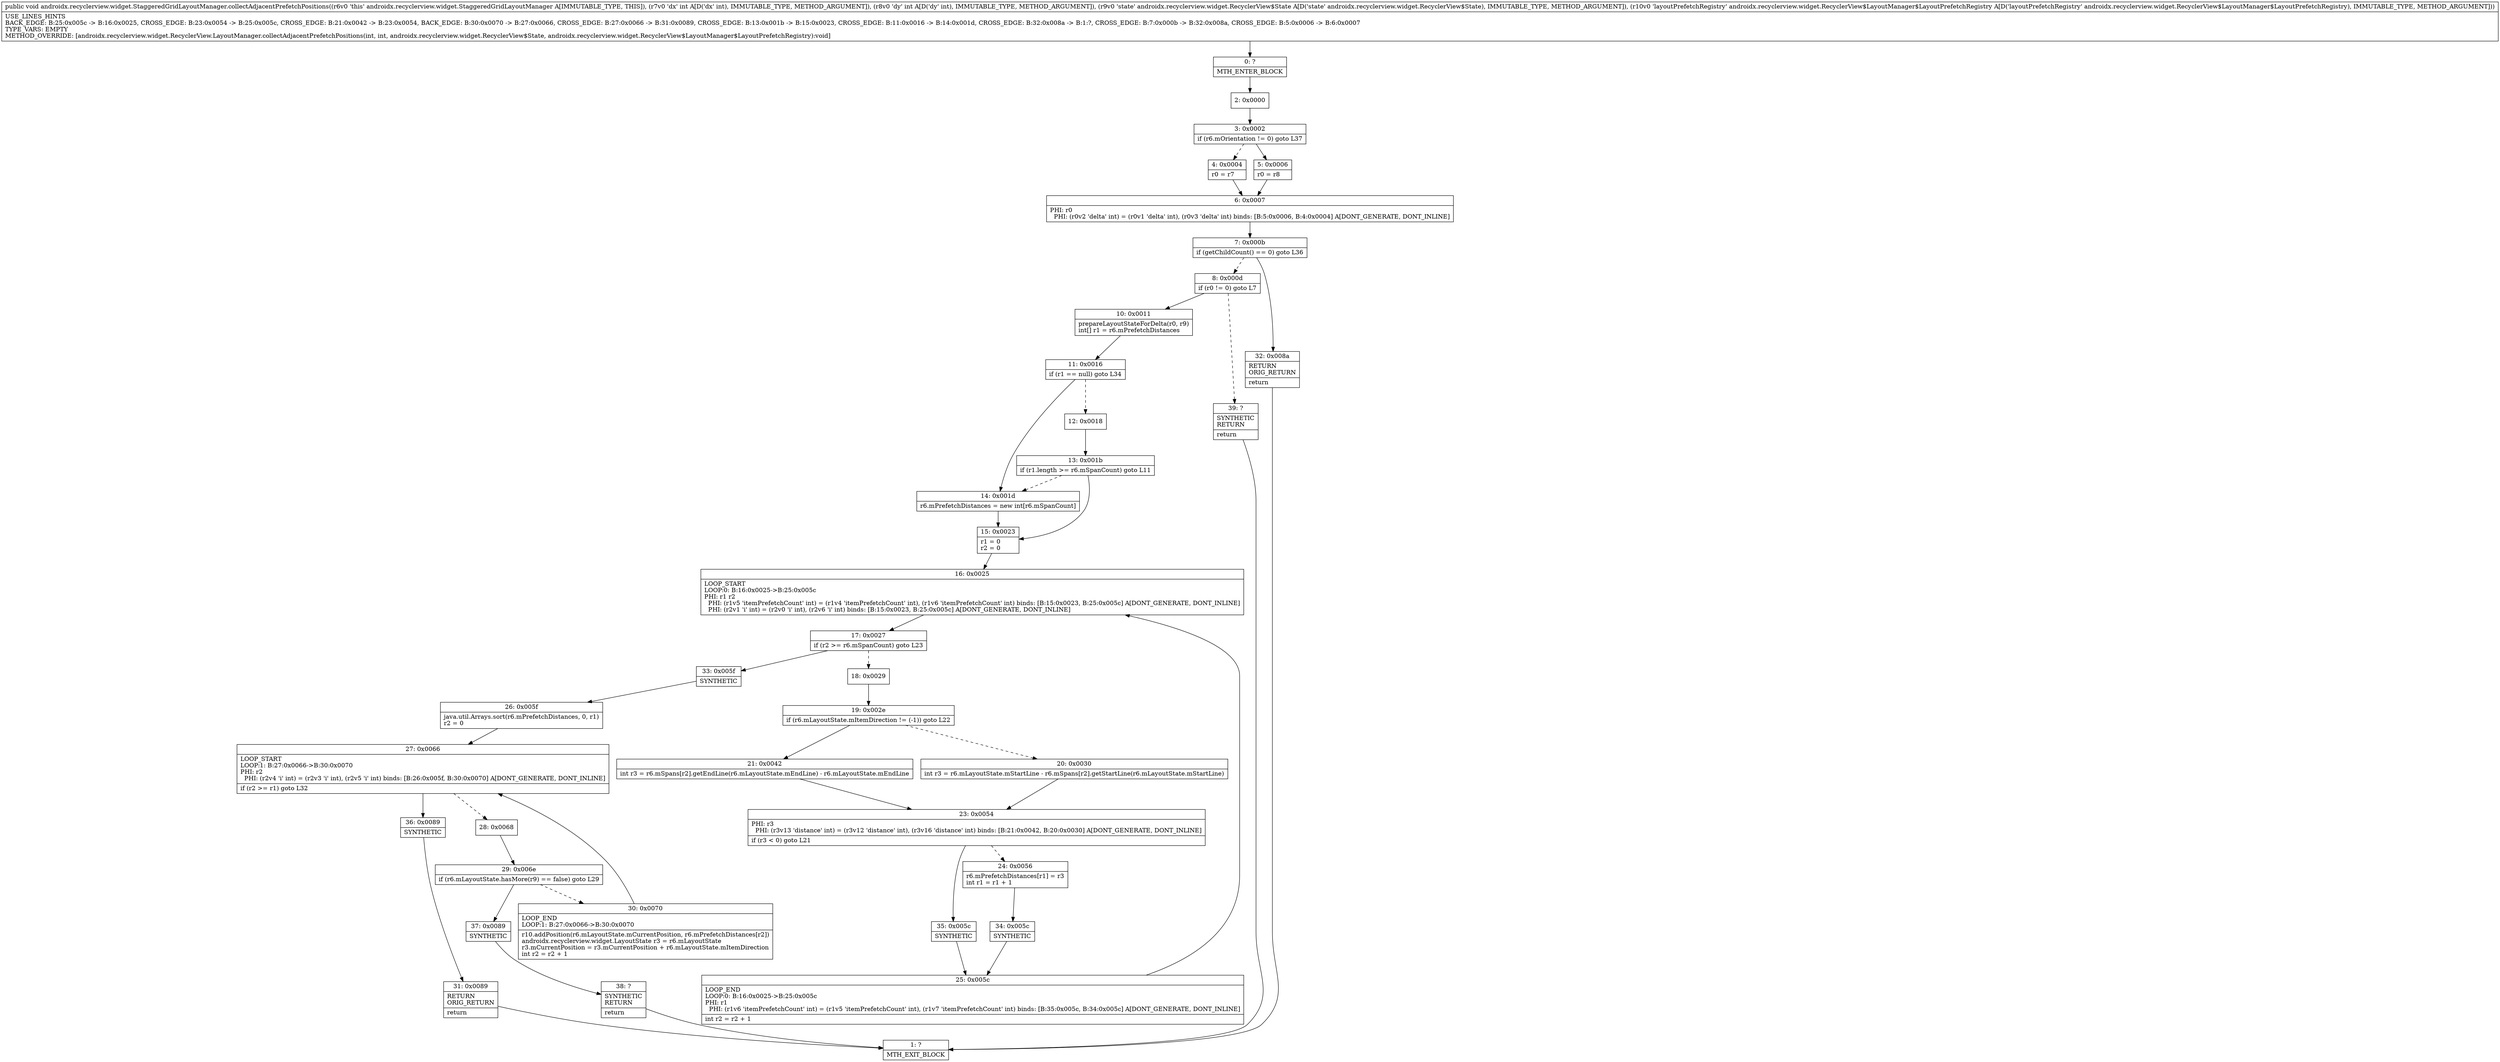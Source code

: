 digraph "CFG forandroidx.recyclerview.widget.StaggeredGridLayoutManager.collectAdjacentPrefetchPositions(IILandroidx\/recyclerview\/widget\/RecyclerView$State;Landroidx\/recyclerview\/widget\/RecyclerView$LayoutManager$LayoutPrefetchRegistry;)V" {
Node_0 [shape=record,label="{0\:\ ?|MTH_ENTER_BLOCK\l}"];
Node_2 [shape=record,label="{2\:\ 0x0000}"];
Node_3 [shape=record,label="{3\:\ 0x0002|if (r6.mOrientation != 0) goto L37\l}"];
Node_4 [shape=record,label="{4\:\ 0x0004|r0 = r7\l}"];
Node_6 [shape=record,label="{6\:\ 0x0007|PHI: r0 \l  PHI: (r0v2 'delta' int) = (r0v1 'delta' int), (r0v3 'delta' int) binds: [B:5:0x0006, B:4:0x0004] A[DONT_GENERATE, DONT_INLINE]\l}"];
Node_7 [shape=record,label="{7\:\ 0x000b|if (getChildCount() == 0) goto L36\l}"];
Node_8 [shape=record,label="{8\:\ 0x000d|if (r0 != 0) goto L7\l}"];
Node_10 [shape=record,label="{10\:\ 0x0011|prepareLayoutStateForDelta(r0, r9)\lint[] r1 = r6.mPrefetchDistances\l}"];
Node_11 [shape=record,label="{11\:\ 0x0016|if (r1 == null) goto L34\l}"];
Node_12 [shape=record,label="{12\:\ 0x0018}"];
Node_13 [shape=record,label="{13\:\ 0x001b|if (r1.length \>= r6.mSpanCount) goto L11\l}"];
Node_15 [shape=record,label="{15\:\ 0x0023|r1 = 0\lr2 = 0\l}"];
Node_16 [shape=record,label="{16\:\ 0x0025|LOOP_START\lLOOP:0: B:16:0x0025\-\>B:25:0x005c\lPHI: r1 r2 \l  PHI: (r1v5 'itemPrefetchCount' int) = (r1v4 'itemPrefetchCount' int), (r1v6 'itemPrefetchCount' int) binds: [B:15:0x0023, B:25:0x005c] A[DONT_GENERATE, DONT_INLINE]\l  PHI: (r2v1 'i' int) = (r2v0 'i' int), (r2v6 'i' int) binds: [B:15:0x0023, B:25:0x005c] A[DONT_GENERATE, DONT_INLINE]\l}"];
Node_17 [shape=record,label="{17\:\ 0x0027|if (r2 \>= r6.mSpanCount) goto L23\l}"];
Node_18 [shape=record,label="{18\:\ 0x0029}"];
Node_19 [shape=record,label="{19\:\ 0x002e|if (r6.mLayoutState.mItemDirection != (\-1)) goto L22\l}"];
Node_20 [shape=record,label="{20\:\ 0x0030|int r3 = r6.mLayoutState.mStartLine \- r6.mSpans[r2].getStartLine(r6.mLayoutState.mStartLine)\l}"];
Node_23 [shape=record,label="{23\:\ 0x0054|PHI: r3 \l  PHI: (r3v13 'distance' int) = (r3v12 'distance' int), (r3v16 'distance' int) binds: [B:21:0x0042, B:20:0x0030] A[DONT_GENERATE, DONT_INLINE]\l|if (r3 \< 0) goto L21\l}"];
Node_24 [shape=record,label="{24\:\ 0x0056|r6.mPrefetchDistances[r1] = r3\lint r1 = r1 + 1\l}"];
Node_34 [shape=record,label="{34\:\ 0x005c|SYNTHETIC\l}"];
Node_25 [shape=record,label="{25\:\ 0x005c|LOOP_END\lLOOP:0: B:16:0x0025\-\>B:25:0x005c\lPHI: r1 \l  PHI: (r1v6 'itemPrefetchCount' int) = (r1v5 'itemPrefetchCount' int), (r1v7 'itemPrefetchCount' int) binds: [B:35:0x005c, B:34:0x005c] A[DONT_GENERATE, DONT_INLINE]\l|int r2 = r2 + 1\l}"];
Node_35 [shape=record,label="{35\:\ 0x005c|SYNTHETIC\l}"];
Node_21 [shape=record,label="{21\:\ 0x0042|int r3 = r6.mSpans[r2].getEndLine(r6.mLayoutState.mEndLine) \- r6.mLayoutState.mEndLine\l}"];
Node_33 [shape=record,label="{33\:\ 0x005f|SYNTHETIC\l}"];
Node_26 [shape=record,label="{26\:\ 0x005f|java.util.Arrays.sort(r6.mPrefetchDistances, 0, r1)\lr2 = 0\l}"];
Node_27 [shape=record,label="{27\:\ 0x0066|LOOP_START\lLOOP:1: B:27:0x0066\-\>B:30:0x0070\lPHI: r2 \l  PHI: (r2v4 'i' int) = (r2v3 'i' int), (r2v5 'i' int) binds: [B:26:0x005f, B:30:0x0070] A[DONT_GENERATE, DONT_INLINE]\l|if (r2 \>= r1) goto L32\l}"];
Node_28 [shape=record,label="{28\:\ 0x0068}"];
Node_29 [shape=record,label="{29\:\ 0x006e|if (r6.mLayoutState.hasMore(r9) == false) goto L29\l}"];
Node_30 [shape=record,label="{30\:\ 0x0070|LOOP_END\lLOOP:1: B:27:0x0066\-\>B:30:0x0070\l|r10.addPosition(r6.mLayoutState.mCurrentPosition, r6.mPrefetchDistances[r2])\landroidx.recyclerview.widget.LayoutState r3 = r6.mLayoutState\lr3.mCurrentPosition = r3.mCurrentPosition + r6.mLayoutState.mItemDirection\lint r2 = r2 + 1\l}"];
Node_37 [shape=record,label="{37\:\ 0x0089|SYNTHETIC\l}"];
Node_38 [shape=record,label="{38\:\ ?|SYNTHETIC\lRETURN\l|return\l}"];
Node_1 [shape=record,label="{1\:\ ?|MTH_EXIT_BLOCK\l}"];
Node_36 [shape=record,label="{36\:\ 0x0089|SYNTHETIC\l}"];
Node_31 [shape=record,label="{31\:\ 0x0089|RETURN\lORIG_RETURN\l|return\l}"];
Node_14 [shape=record,label="{14\:\ 0x001d|r6.mPrefetchDistances = new int[r6.mSpanCount]\l}"];
Node_39 [shape=record,label="{39\:\ ?|SYNTHETIC\lRETURN\l|return\l}"];
Node_32 [shape=record,label="{32\:\ 0x008a|RETURN\lORIG_RETURN\l|return\l}"];
Node_5 [shape=record,label="{5\:\ 0x0006|r0 = r8\l}"];
MethodNode[shape=record,label="{public void androidx.recyclerview.widget.StaggeredGridLayoutManager.collectAdjacentPrefetchPositions((r6v0 'this' androidx.recyclerview.widget.StaggeredGridLayoutManager A[IMMUTABLE_TYPE, THIS]), (r7v0 'dx' int A[D('dx' int), IMMUTABLE_TYPE, METHOD_ARGUMENT]), (r8v0 'dy' int A[D('dy' int), IMMUTABLE_TYPE, METHOD_ARGUMENT]), (r9v0 'state' androidx.recyclerview.widget.RecyclerView$State A[D('state' androidx.recyclerview.widget.RecyclerView$State), IMMUTABLE_TYPE, METHOD_ARGUMENT]), (r10v0 'layoutPrefetchRegistry' androidx.recyclerview.widget.RecyclerView$LayoutManager$LayoutPrefetchRegistry A[D('layoutPrefetchRegistry' androidx.recyclerview.widget.RecyclerView$LayoutManager$LayoutPrefetchRegistry), IMMUTABLE_TYPE, METHOD_ARGUMENT]))  | USE_LINES_HINTS\lBACK_EDGE: B:25:0x005c \-\> B:16:0x0025, CROSS_EDGE: B:23:0x0054 \-\> B:25:0x005c, CROSS_EDGE: B:21:0x0042 \-\> B:23:0x0054, BACK_EDGE: B:30:0x0070 \-\> B:27:0x0066, CROSS_EDGE: B:27:0x0066 \-\> B:31:0x0089, CROSS_EDGE: B:13:0x001b \-\> B:15:0x0023, CROSS_EDGE: B:11:0x0016 \-\> B:14:0x001d, CROSS_EDGE: B:32:0x008a \-\> B:1:?, CROSS_EDGE: B:7:0x000b \-\> B:32:0x008a, CROSS_EDGE: B:5:0x0006 \-\> B:6:0x0007\lTYPE_VARS: EMPTY\lMETHOD_OVERRIDE: [androidx.recyclerview.widget.RecyclerView.LayoutManager.collectAdjacentPrefetchPositions(int, int, androidx.recyclerview.widget.RecyclerView$State, androidx.recyclerview.widget.RecyclerView$LayoutManager$LayoutPrefetchRegistry):void]\l}"];
MethodNode -> Node_0;Node_0 -> Node_2;
Node_2 -> Node_3;
Node_3 -> Node_4[style=dashed];
Node_3 -> Node_5;
Node_4 -> Node_6;
Node_6 -> Node_7;
Node_7 -> Node_8[style=dashed];
Node_7 -> Node_32;
Node_8 -> Node_10;
Node_8 -> Node_39[style=dashed];
Node_10 -> Node_11;
Node_11 -> Node_12[style=dashed];
Node_11 -> Node_14;
Node_12 -> Node_13;
Node_13 -> Node_14[style=dashed];
Node_13 -> Node_15;
Node_15 -> Node_16;
Node_16 -> Node_17;
Node_17 -> Node_18[style=dashed];
Node_17 -> Node_33;
Node_18 -> Node_19;
Node_19 -> Node_20[style=dashed];
Node_19 -> Node_21;
Node_20 -> Node_23;
Node_23 -> Node_24[style=dashed];
Node_23 -> Node_35;
Node_24 -> Node_34;
Node_34 -> Node_25;
Node_25 -> Node_16;
Node_35 -> Node_25;
Node_21 -> Node_23;
Node_33 -> Node_26;
Node_26 -> Node_27;
Node_27 -> Node_28[style=dashed];
Node_27 -> Node_36;
Node_28 -> Node_29;
Node_29 -> Node_30[style=dashed];
Node_29 -> Node_37;
Node_30 -> Node_27;
Node_37 -> Node_38;
Node_38 -> Node_1;
Node_36 -> Node_31;
Node_31 -> Node_1;
Node_14 -> Node_15;
Node_39 -> Node_1;
Node_32 -> Node_1;
Node_5 -> Node_6;
}

